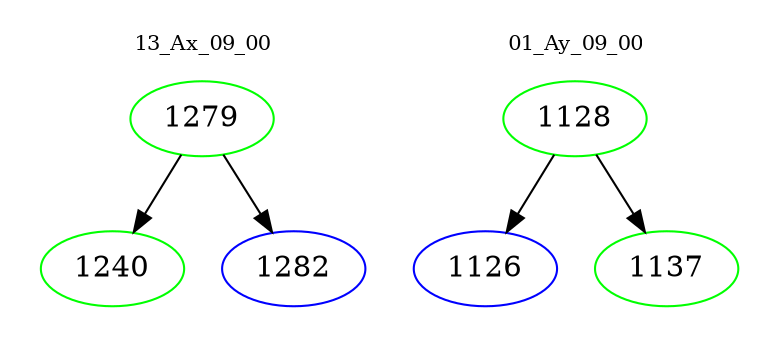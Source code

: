 digraph{
subgraph cluster_0 {
color = white
label = "13_Ax_09_00";
fontsize=10;
T0_1279 [label="1279", color="green"]
T0_1279 -> T0_1240 [color="black"]
T0_1240 [label="1240", color="green"]
T0_1279 -> T0_1282 [color="black"]
T0_1282 [label="1282", color="blue"]
}
subgraph cluster_1 {
color = white
label = "01_Ay_09_00";
fontsize=10;
T1_1128 [label="1128", color="green"]
T1_1128 -> T1_1126 [color="black"]
T1_1126 [label="1126", color="blue"]
T1_1128 -> T1_1137 [color="black"]
T1_1137 [label="1137", color="green"]
}
}
